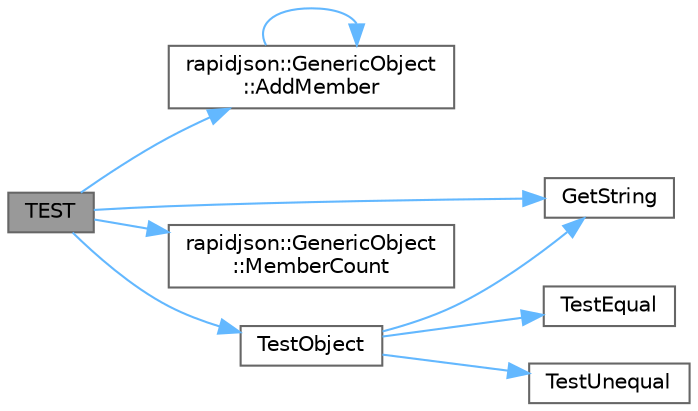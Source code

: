 digraph "TEST"
{
 // LATEX_PDF_SIZE
  bgcolor="transparent";
  edge [fontname=Helvetica,fontsize=10,labelfontname=Helvetica,labelfontsize=10];
  node [fontname=Helvetica,fontsize=10,shape=box,height=0.2,width=0.4];
  rankdir="LR";
  Node1 [id="Node000001",label="TEST",height=0.2,width=0.4,color="gray40", fillcolor="grey60", style="filled", fontcolor="black",tooltip=" "];
  Node1 -> Node2 [id="edge1_Node000001_Node000002",color="steelblue1",style="solid",tooltip=" "];
  Node2 [id="Node000002",label="rapidjson::GenericObject\l::AddMember",height=0.2,width=0.4,color="grey40", fillcolor="white", style="filled",URL="$classrapidjson_1_1_generic_object.html#ae811070cbc37cc67bb80a8bdb7d6db14",tooltip=" "];
  Node2 -> Node2 [id="edge2_Node000002_Node000002",color="steelblue1",style="solid",tooltip=" "];
  Node1 -> Node3 [id="edge3_Node000001_Node000003",color="steelblue1",style="solid",tooltip=" "];
  Node3 [id="Node000003",label="GetString",height=0.2,width=0.4,color="grey40", fillcolor="white", style="filled",URL="$schemavalidator_8cpp.html#a6d90bf6105415d941d0ee014f2aa79c0",tooltip=" "];
  Node1 -> Node4 [id="edge4_Node000001_Node000004",color="steelblue1",style="solid",tooltip=" "];
  Node4 [id="Node000004",label="rapidjson::GenericObject\l::MemberCount",height=0.2,width=0.4,color="grey40", fillcolor="white", style="filled",URL="$classrapidjson_1_1_generic_object.html#a583962734202dfdf22ab851d78f24d92",tooltip=" "];
  Node1 -> Node5 [id="edge5_Node000001_Node000005",color="steelblue1",style="solid",tooltip=" "];
  Node5 [id="Node000005",label="TestObject",height=0.2,width=0.4,color="grey40", fillcolor="white", style="filled",URL="$valuetest_8cpp.html#a42268fd90f33cdf46d8cfd6363159b03",tooltip=" "];
  Node5 -> Node3 [id="edge6_Node000005_Node000003",color="steelblue1",style="solid",tooltip=" "];
  Node5 -> Node6 [id="edge7_Node000005_Node000006",color="steelblue1",style="solid",tooltip=" "];
  Node6 [id="Node000006",label="TestEqual",height=0.2,width=0.4,color="grey40", fillcolor="white", style="filled",URL="$valuetest_8cpp.html#a7215f0e515c63ea0fb6ebea7072b4784",tooltip=" "];
  Node5 -> Node7 [id="edge8_Node000005_Node000007",color="steelblue1",style="solid",tooltip=" "];
  Node7 [id="Node000007",label="TestUnequal",height=0.2,width=0.4,color="grey40", fillcolor="white", style="filled",URL="$valuetest_8cpp.html#aa7e66eb49840df8036ff9555dd60f3dd",tooltip=" "];
}
